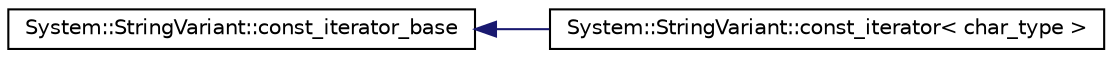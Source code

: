 digraph G
{
  edge [fontname="Helvetica",fontsize="10",labelfontname="Helvetica",labelfontsize="10"];
  node [fontname="Helvetica",fontsize="10",shape=record];
  rankdir="LR";
  Node1 [label="System::StringVariant::const_iterator_base",height=0.2,width=0.4,color="black", fillcolor="white", style="filled",URL="$class_system_1_1_string_variant_1_1const__iterator__base.html"];
  Node1 -> Node2 [dir="back",color="midnightblue",fontsize="10",style="solid",fontname="Helvetica"];
  Node2 [label="System::StringVariant::const_iterator\< char_type \>",height=0.2,width=0.4,color="black", fillcolor="white", style="filled",URL="$class_system_1_1_string_variant_1_1const__iterator.html"];
}
